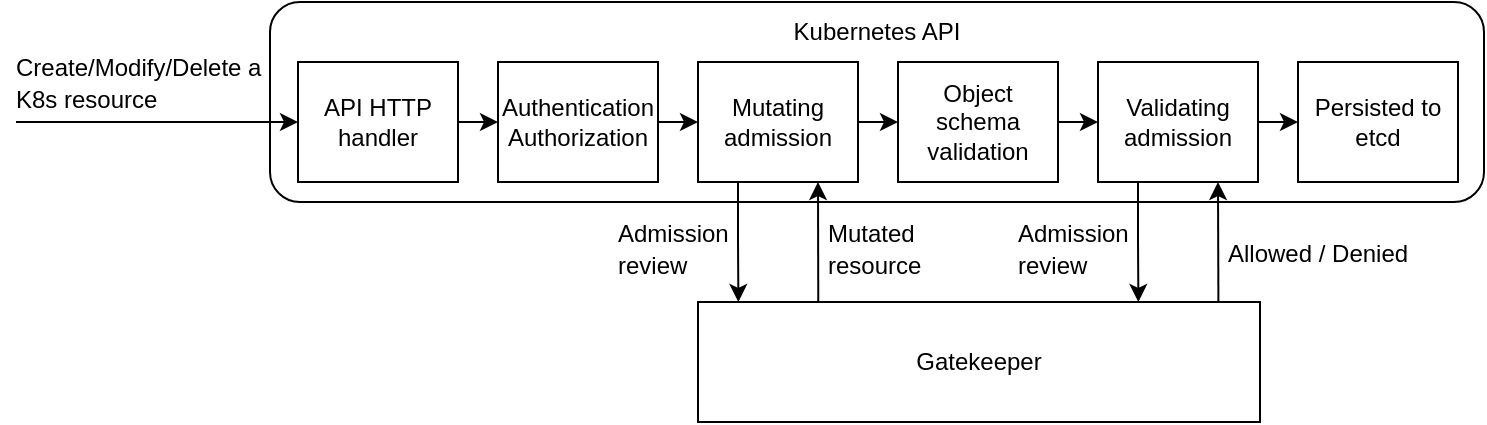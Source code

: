 <mxfile version="23.1.1" type="device">
  <diagram id="z2fywuhmsZZxHbe4xA-M" name="Page-1">
    <mxGraphModel dx="988" dy="567" grid="1" gridSize="10" guides="1" tooltips="1" connect="1" arrows="1" fold="1" page="1" pageScale="1" pageWidth="827" pageHeight="1169" math="0" shadow="0">
      <root>
        <mxCell id="0" />
        <mxCell id="1" parent="0" />
        <mxCell id="bJpEafwaLPq2wsB356PL-23" value="" style="rounded=1;whiteSpace=wrap;html=1;" vertex="1" parent="1">
          <mxGeometry x="174" y="24" width="607" height="100" as="geometry" />
        </mxCell>
        <mxCell id="TMdRoOH4GbIq7_JRytAd-5" value="&lt;h1 style=&quot;line-height: 50%;&quot;&gt;&lt;span style=&quot;font-size: 12px; font-weight: 400;&quot;&gt;Create/Modify/Delete a K8s resource&lt;/span&gt;&lt;/h1&gt;" style="text;html=1;strokeColor=none;fillColor=none;spacing=5;spacingTop=-20;whiteSpace=wrap;overflow=hidden;rounded=0;" parent="1" vertex="1">
          <mxGeometry x="42" y="41" width="145" height="45" as="geometry" />
        </mxCell>
        <mxCell id="bJpEafwaLPq2wsB356PL-3" value="&lt;font style=&quot;font-size: 12px;&quot;&gt;API HTTP handler&lt;/font&gt;" style="rounded=0;whiteSpace=wrap;html=1;" vertex="1" parent="1">
          <mxGeometry x="188" y="54" width="80" height="60" as="geometry" />
        </mxCell>
        <mxCell id="bJpEafwaLPq2wsB356PL-4" value="" style="endArrow=classic;html=1;rounded=0;entryX=0;entryY=0.5;entryDx=0;entryDy=0;" edge="1" parent="1" target="bJpEafwaLPq2wsB356PL-3">
          <mxGeometry width="50" height="50" relative="1" as="geometry">
            <mxPoint x="47" y="84" as="sourcePoint" />
            <mxPoint x="277" y="84" as="targetPoint" />
          </mxGeometry>
        </mxCell>
        <mxCell id="bJpEafwaLPq2wsB356PL-6" value="&lt;font style=&quot;font-size: 12px;&quot;&gt;Authentication&lt;br&gt;Authorization&lt;/font&gt;" style="rounded=0;whiteSpace=wrap;html=1;" vertex="1" parent="1">
          <mxGeometry x="288" y="54" width="80" height="60" as="geometry" />
        </mxCell>
        <mxCell id="bJpEafwaLPq2wsB356PL-7" value="" style="endArrow=classic;html=1;rounded=0;entryX=0;entryY=0.5;entryDx=0;entryDy=0;" edge="1" parent="1" target="bJpEafwaLPq2wsB356PL-6">
          <mxGeometry width="50" height="50" relative="1" as="geometry">
            <mxPoint x="268" y="84" as="sourcePoint" />
            <mxPoint x="438" y="84" as="targetPoint" />
          </mxGeometry>
        </mxCell>
        <mxCell id="bJpEafwaLPq2wsB356PL-10" value="" style="endArrow=classic;html=1;rounded=0;entryX=0;entryY=0.5;entryDx=0;entryDy=0;" edge="1" parent="1">
          <mxGeometry width="50" height="50" relative="1" as="geometry">
            <mxPoint x="368" y="84" as="sourcePoint" />
            <mxPoint x="388" y="84" as="targetPoint" />
          </mxGeometry>
        </mxCell>
        <mxCell id="bJpEafwaLPq2wsB356PL-26" style="edgeStyle=orthogonalEdgeStyle;rounded=0;orthogonalLoop=1;jettySize=auto;html=1;exitX=0.25;exitY=1;exitDx=0;exitDy=0;" edge="1" parent="1" source="bJpEafwaLPq2wsB356PL-11">
          <mxGeometry relative="1" as="geometry">
            <mxPoint x="408.2" y="174" as="targetPoint" />
          </mxGeometry>
        </mxCell>
        <mxCell id="bJpEafwaLPq2wsB356PL-11" value="Mutating admission" style="rounded=0;whiteSpace=wrap;html=1;" vertex="1" parent="1">
          <mxGeometry x="388" y="54" width="80" height="60" as="geometry" />
        </mxCell>
        <mxCell id="bJpEafwaLPq2wsB356PL-15" value="Object schema validation" style="rounded=0;whiteSpace=wrap;html=1;" vertex="1" parent="1">
          <mxGeometry x="488" y="54" width="80" height="60" as="geometry" />
        </mxCell>
        <mxCell id="bJpEafwaLPq2wsB356PL-16" value="" style="endArrow=classic;html=1;rounded=0;entryX=0;entryY=0.5;entryDx=0;entryDy=0;" edge="1" parent="1" target="bJpEafwaLPq2wsB356PL-15">
          <mxGeometry width="50" height="50" relative="1" as="geometry">
            <mxPoint x="468" y="84" as="sourcePoint" />
            <mxPoint x="638" y="84" as="targetPoint" />
          </mxGeometry>
        </mxCell>
        <mxCell id="bJpEafwaLPq2wsB356PL-27" style="edgeStyle=orthogonalEdgeStyle;rounded=0;orthogonalLoop=1;jettySize=auto;html=1;exitX=0.25;exitY=1;exitDx=0;exitDy=0;" edge="1" parent="1" source="bJpEafwaLPq2wsB356PL-17">
          <mxGeometry relative="1" as="geometry">
            <mxPoint x="608.2" y="174" as="targetPoint" />
          </mxGeometry>
        </mxCell>
        <mxCell id="bJpEafwaLPq2wsB356PL-17" value="Validating admission" style="rounded=0;whiteSpace=wrap;html=1;" vertex="1" parent="1">
          <mxGeometry x="588" y="54" width="80" height="60" as="geometry" />
        </mxCell>
        <mxCell id="bJpEafwaLPq2wsB356PL-18" value="" style="endArrow=classic;html=1;rounded=0;entryX=0;entryY=0.5;entryDx=0;entryDy=0;" edge="1" parent="1" target="bJpEafwaLPq2wsB356PL-17">
          <mxGeometry width="50" height="50" relative="1" as="geometry">
            <mxPoint x="568" y="84" as="sourcePoint" />
            <mxPoint x="738" y="84" as="targetPoint" />
          </mxGeometry>
        </mxCell>
        <mxCell id="bJpEafwaLPq2wsB356PL-19" value="Persisted to etcd" style="rounded=0;whiteSpace=wrap;html=1;" vertex="1" parent="1">
          <mxGeometry x="688" y="54" width="80" height="60" as="geometry" />
        </mxCell>
        <mxCell id="bJpEafwaLPq2wsB356PL-20" value="" style="endArrow=classic;html=1;rounded=0;entryX=0;entryY=0.5;entryDx=0;entryDy=0;" edge="1" parent="1" target="bJpEafwaLPq2wsB356PL-19">
          <mxGeometry width="50" height="50" relative="1" as="geometry">
            <mxPoint x="668" y="84" as="sourcePoint" />
            <mxPoint x="838" y="84" as="targetPoint" />
          </mxGeometry>
        </mxCell>
        <mxCell id="bJpEafwaLPq2wsB356PL-24" value="Kubernetes API" style="text;html=1;strokeColor=none;fillColor=none;align=center;verticalAlign=middle;whiteSpace=wrap;rounded=0;" vertex="1" parent="1">
          <mxGeometry x="174" y="24" width="607" height="30" as="geometry" />
        </mxCell>
        <mxCell id="bJpEafwaLPq2wsB356PL-30" value="Gatekeeper" style="rounded=0;whiteSpace=wrap;html=1;" vertex="1" parent="1">
          <mxGeometry x="388" y="174" width="281" height="60" as="geometry" />
        </mxCell>
        <mxCell id="bJpEafwaLPq2wsB356PL-31" value="" style="endArrow=classic;html=1;rounded=0;entryX=0.75;entryY=1;entryDx=0;entryDy=0;exitX=0.214;exitY=0.007;exitDx=0;exitDy=0;exitPerimeter=0;" edge="1" parent="1" source="bJpEafwaLPq2wsB356PL-30" target="bJpEafwaLPq2wsB356PL-11">
          <mxGeometry width="50" height="50" relative="1" as="geometry">
            <mxPoint x="409" y="204" as="sourcePoint" />
            <mxPoint x="459" y="154" as="targetPoint" />
          </mxGeometry>
        </mxCell>
        <mxCell id="bJpEafwaLPq2wsB356PL-33" value="" style="endArrow=classic;html=1;rounded=0;entryX=0.75;entryY=1;entryDx=0;entryDy=0;exitX=0.926;exitY=0.007;exitDx=0;exitDy=0;exitPerimeter=0;" edge="1" parent="1" source="bJpEafwaLPq2wsB356PL-30" target="bJpEafwaLPq2wsB356PL-17">
          <mxGeometry width="50" height="50" relative="1" as="geometry">
            <mxPoint x="539" y="204" as="sourcePoint" />
            <mxPoint x="589" y="154" as="targetPoint" />
          </mxGeometry>
        </mxCell>
        <mxCell id="bJpEafwaLPq2wsB356PL-35" value="&lt;h1 style=&quot;line-height: 50%;&quot;&gt;&lt;span style=&quot;font-size: 12px; font-weight: 400;&quot;&gt;Admission review&lt;/span&gt;&lt;/h1&gt;" style="text;html=1;strokeColor=none;fillColor=none;spacing=5;spacingTop=-20;whiteSpace=wrap;overflow=hidden;rounded=0;" vertex="1" parent="1">
          <mxGeometry x="543" y="124" width="71" height="45" as="geometry" />
        </mxCell>
        <mxCell id="bJpEafwaLPq2wsB356PL-37" value="&lt;h1 style=&quot;line-height: 50%;&quot;&gt;&lt;span style=&quot;font-size: 12px; font-weight: 400;&quot;&gt;Allowed / Denied&lt;/span&gt;&lt;/h1&gt;" style="text;html=1;strokeColor=none;fillColor=none;spacing=5;spacingTop=-20;whiteSpace=wrap;overflow=hidden;rounded=0;" vertex="1" parent="1">
          <mxGeometry x="648" y="134" width="100" height="30" as="geometry" />
        </mxCell>
        <mxCell id="bJpEafwaLPq2wsB356PL-38" value="&lt;h1 style=&quot;line-height: 50%;&quot;&gt;&lt;span style=&quot;font-size: 12px; font-weight: 400;&quot;&gt;Admission review&lt;/span&gt;&lt;/h1&gt;" style="text;html=1;strokeColor=none;fillColor=none;spacing=5;spacingTop=-20;whiteSpace=wrap;overflow=hidden;rounded=0;" vertex="1" parent="1">
          <mxGeometry x="343" y="124" width="71" height="45" as="geometry" />
        </mxCell>
        <mxCell id="bJpEafwaLPq2wsB356PL-39" value="&lt;h1 style=&quot;line-height: 50%;&quot;&gt;&lt;span style=&quot;font-size: 12px; font-weight: 400;&quot;&gt;Mutated resource&lt;/span&gt;&lt;/h1&gt;" style="text;html=1;strokeColor=none;fillColor=none;spacing=5;spacingTop=-20;whiteSpace=wrap;overflow=hidden;rounded=0;" vertex="1" parent="1">
          <mxGeometry x="448" y="124" width="71" height="45" as="geometry" />
        </mxCell>
      </root>
    </mxGraphModel>
  </diagram>
</mxfile>
